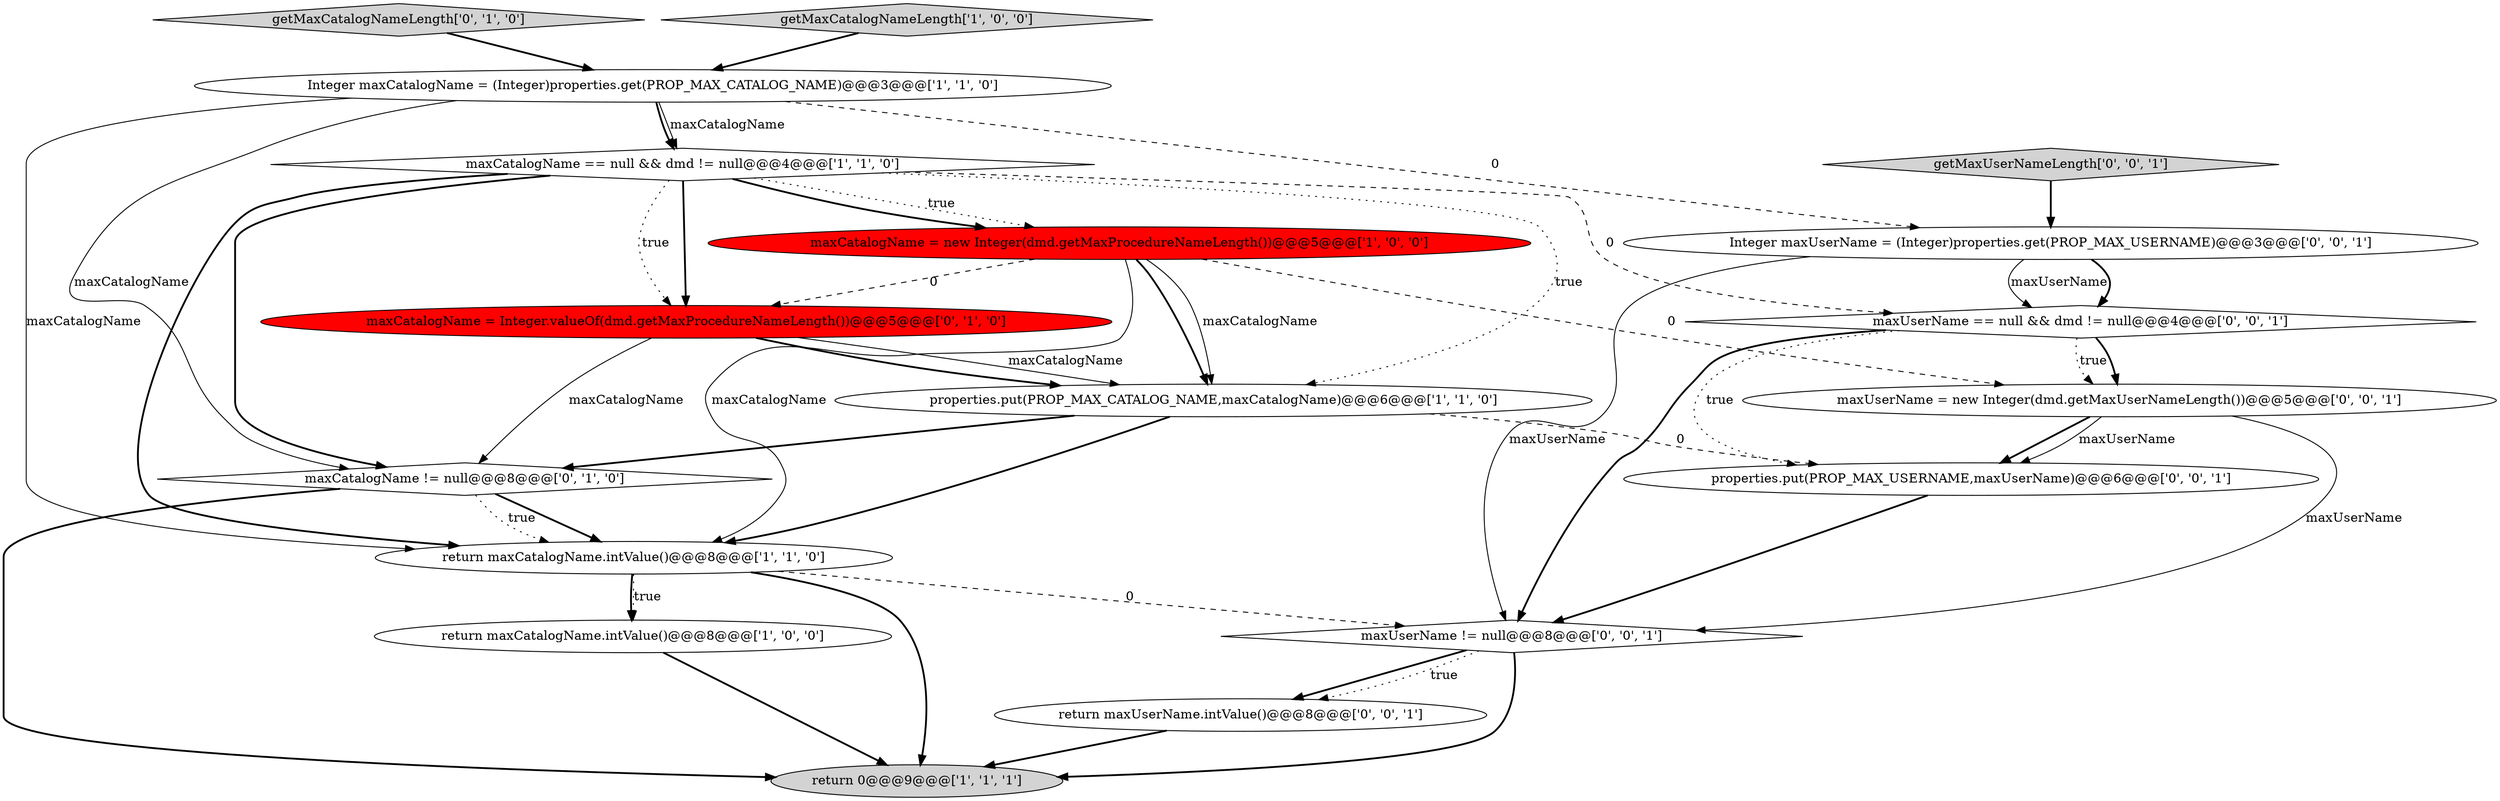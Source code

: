 digraph {
6 [style = filled, label = "return maxCatalogName.intValue()@@@8@@@['1', '0', '0']", fillcolor = white, shape = ellipse image = "AAA0AAABBB1BBB"];
0 [style = filled, label = "properties.put(PROP_MAX_CATALOG_NAME,maxCatalogName)@@@6@@@['1', '1', '0']", fillcolor = white, shape = ellipse image = "AAA0AAABBB1BBB"];
7 [style = filled, label = "return maxCatalogName.intValue()@@@8@@@['1', '1', '0']", fillcolor = white, shape = ellipse image = "AAA0AAABBB1BBB"];
12 [style = filled, label = "Integer maxUserName = (Integer)properties.get(PROP_MAX_USERNAME)@@@3@@@['0', '0', '1']", fillcolor = white, shape = ellipse image = "AAA0AAABBB3BBB"];
1 [style = filled, label = "return 0@@@9@@@['1', '1', '1']", fillcolor = lightgray, shape = ellipse image = "AAA0AAABBB1BBB"];
14 [style = filled, label = "maxUserName == null && dmd != null@@@4@@@['0', '0', '1']", fillcolor = white, shape = diamond image = "AAA0AAABBB3BBB"];
2 [style = filled, label = "maxCatalogName == null && dmd != null@@@4@@@['1', '1', '0']", fillcolor = white, shape = diamond image = "AAA0AAABBB1BBB"];
17 [style = filled, label = "properties.put(PROP_MAX_USERNAME,maxUserName)@@@6@@@['0', '0', '1']", fillcolor = white, shape = ellipse image = "AAA0AAABBB3BBB"];
9 [style = filled, label = "maxCatalogName != null@@@8@@@['0', '1', '0']", fillcolor = white, shape = diamond image = "AAA0AAABBB2BBB"];
4 [style = filled, label = "Integer maxCatalogName = (Integer)properties.get(PROP_MAX_CATALOG_NAME)@@@3@@@['1', '1', '0']", fillcolor = white, shape = ellipse image = "AAA0AAABBB1BBB"];
10 [style = filled, label = "getMaxCatalogNameLength['0', '1', '0']", fillcolor = lightgray, shape = diamond image = "AAA0AAABBB2BBB"];
15 [style = filled, label = "return maxUserName.intValue()@@@8@@@['0', '0', '1']", fillcolor = white, shape = ellipse image = "AAA0AAABBB3BBB"];
16 [style = filled, label = "maxUserName != null@@@8@@@['0', '0', '1']", fillcolor = white, shape = diamond image = "AAA0AAABBB3BBB"];
3 [style = filled, label = "getMaxCatalogNameLength['1', '0', '0']", fillcolor = lightgray, shape = diamond image = "AAA0AAABBB1BBB"];
5 [style = filled, label = "maxCatalogName = new Integer(dmd.getMaxProcedureNameLength())@@@5@@@['1', '0', '0']", fillcolor = red, shape = ellipse image = "AAA1AAABBB1BBB"];
8 [style = filled, label = "maxCatalogName = Integer.valueOf(dmd.getMaxProcedureNameLength())@@@5@@@['0', '1', '0']", fillcolor = red, shape = ellipse image = "AAA1AAABBB2BBB"];
11 [style = filled, label = "getMaxUserNameLength['0', '0', '1']", fillcolor = lightgray, shape = diamond image = "AAA0AAABBB3BBB"];
13 [style = filled, label = "maxUserName = new Integer(dmd.getMaxUserNameLength())@@@5@@@['0', '0', '1']", fillcolor = white, shape = ellipse image = "AAA0AAABBB3BBB"];
5->13 [style = dashed, label="0"];
14->16 [style = bold, label=""];
16->15 [style = bold, label=""];
7->6 [style = dotted, label="true"];
0->9 [style = bold, label=""];
7->1 [style = bold, label=""];
2->0 [style = dotted, label="true"];
12->14 [style = solid, label="maxUserName"];
2->8 [style = dotted, label="true"];
7->16 [style = dashed, label="0"];
4->2 [style = solid, label="maxCatalogName"];
8->0 [style = solid, label="maxCatalogName"];
13->16 [style = solid, label="maxUserName"];
11->12 [style = bold, label=""];
4->2 [style = bold, label=""];
2->9 [style = bold, label=""];
9->7 [style = bold, label=""];
0->17 [style = dashed, label="0"];
3->4 [style = bold, label=""];
14->13 [style = dotted, label="true"];
4->12 [style = dashed, label="0"];
0->7 [style = bold, label=""];
4->9 [style = solid, label="maxCatalogName"];
8->9 [style = solid, label="maxCatalogName"];
8->0 [style = bold, label=""];
6->1 [style = bold, label=""];
14->17 [style = dotted, label="true"];
13->17 [style = bold, label=""];
5->7 [style = solid, label="maxCatalogName"];
4->7 [style = solid, label="maxCatalogName"];
2->14 [style = dashed, label="0"];
12->16 [style = solid, label="maxUserName"];
5->0 [style = bold, label=""];
16->1 [style = bold, label=""];
5->0 [style = solid, label="maxCatalogName"];
7->6 [style = bold, label=""];
12->14 [style = bold, label=""];
10->4 [style = bold, label=""];
5->8 [style = dashed, label="0"];
2->7 [style = bold, label=""];
14->13 [style = bold, label=""];
9->7 [style = dotted, label="true"];
9->1 [style = bold, label=""];
2->5 [style = dotted, label="true"];
13->17 [style = solid, label="maxUserName"];
17->16 [style = bold, label=""];
2->8 [style = bold, label=""];
2->5 [style = bold, label=""];
16->15 [style = dotted, label="true"];
15->1 [style = bold, label=""];
}

